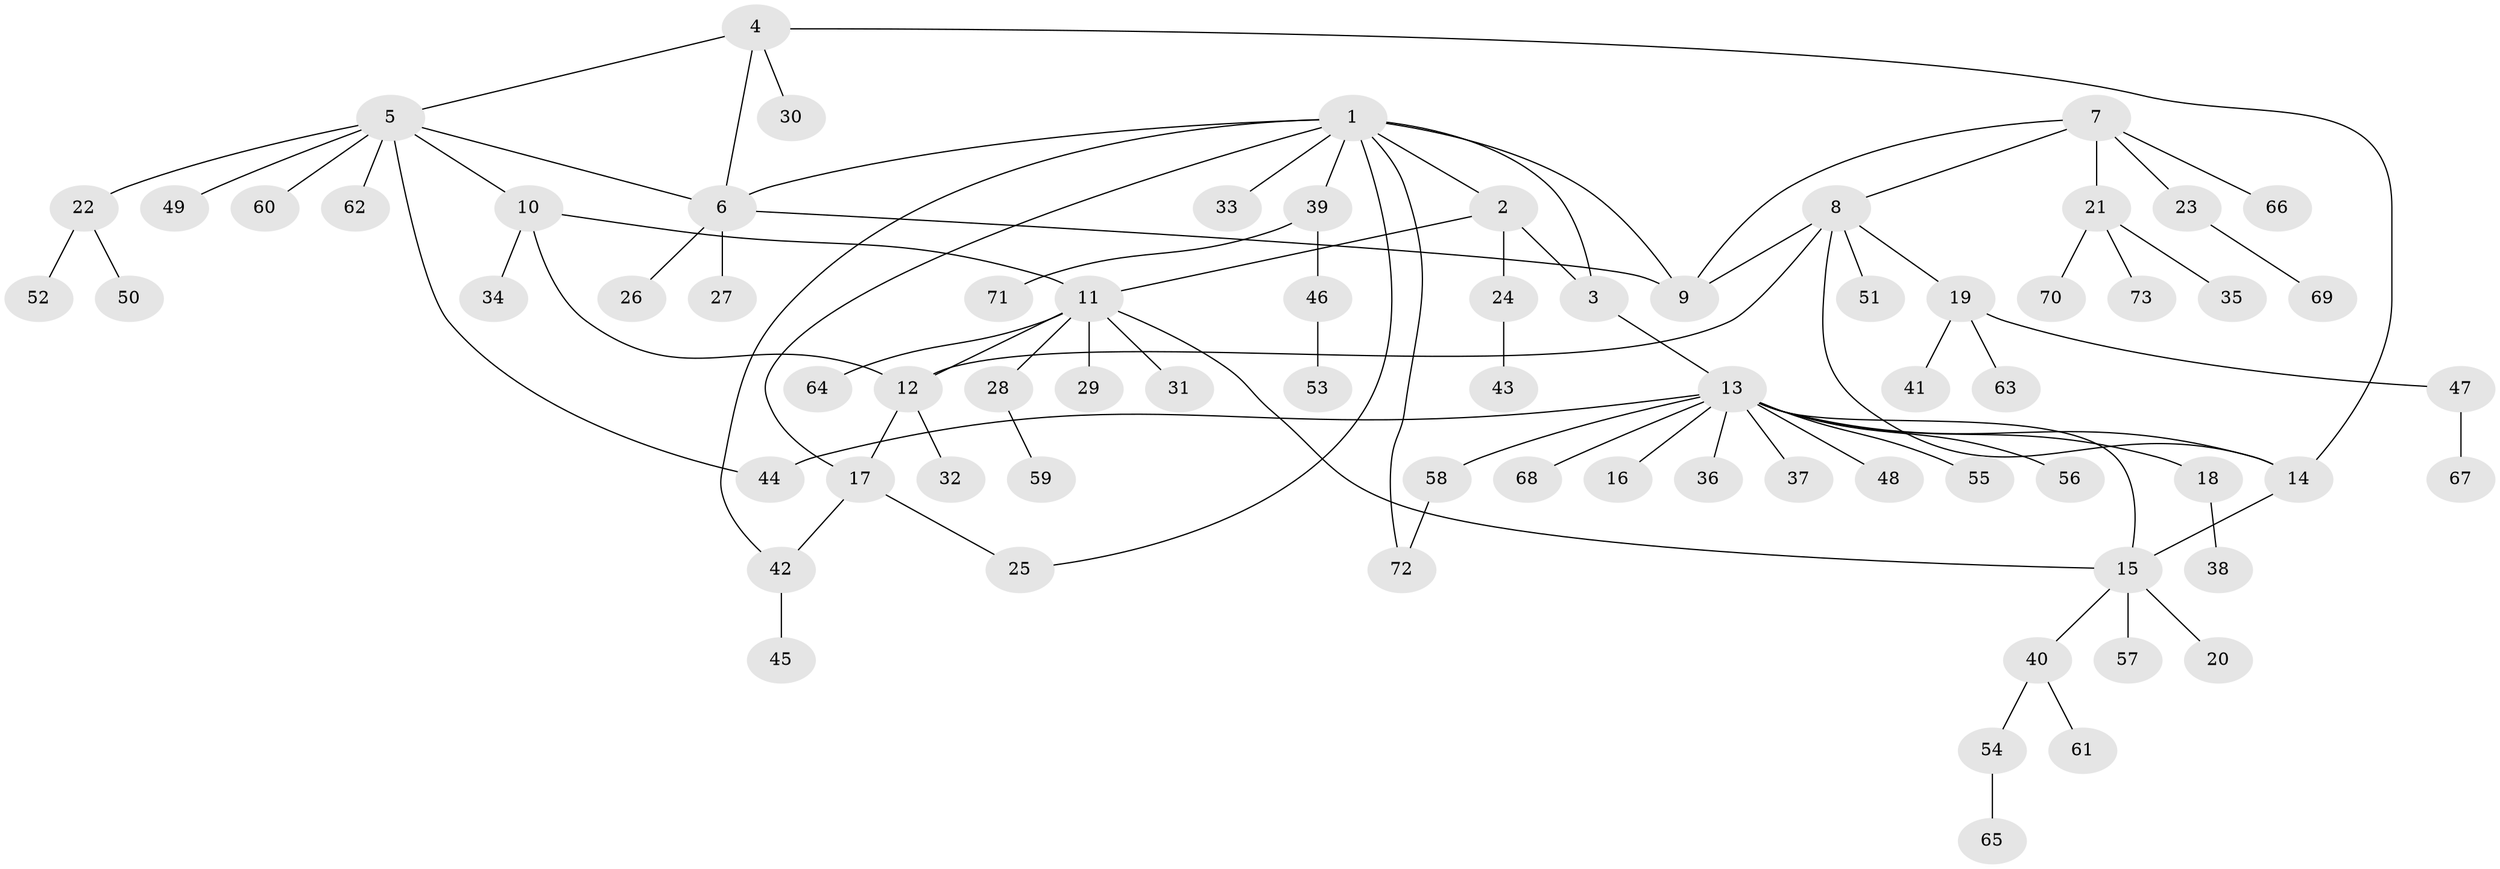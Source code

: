 // coarse degree distribution, {4: 0.1891891891891892, 3: 0.05405405405405406, 5: 0.05405405405405406, 6: 0.05405405405405406, 1: 0.4594594594594595, 2: 0.16216216216216217, 11: 0.02702702702702703}
// Generated by graph-tools (version 1.1) at 2025/37/03/04/25 23:37:34]
// undirected, 73 vertices, 88 edges
graph export_dot {
  node [color=gray90,style=filled];
  1;
  2;
  3;
  4;
  5;
  6;
  7;
  8;
  9;
  10;
  11;
  12;
  13;
  14;
  15;
  16;
  17;
  18;
  19;
  20;
  21;
  22;
  23;
  24;
  25;
  26;
  27;
  28;
  29;
  30;
  31;
  32;
  33;
  34;
  35;
  36;
  37;
  38;
  39;
  40;
  41;
  42;
  43;
  44;
  45;
  46;
  47;
  48;
  49;
  50;
  51;
  52;
  53;
  54;
  55;
  56;
  57;
  58;
  59;
  60;
  61;
  62;
  63;
  64;
  65;
  66;
  67;
  68;
  69;
  70;
  71;
  72;
  73;
  1 -- 2;
  1 -- 3;
  1 -- 6;
  1 -- 9;
  1 -- 17;
  1 -- 25;
  1 -- 33;
  1 -- 39;
  1 -- 42;
  1 -- 72;
  2 -- 3;
  2 -- 11;
  2 -- 24;
  3 -- 13;
  4 -- 5;
  4 -- 6;
  4 -- 14;
  4 -- 30;
  5 -- 6;
  5 -- 10;
  5 -- 22;
  5 -- 44;
  5 -- 49;
  5 -- 60;
  5 -- 62;
  6 -- 9;
  6 -- 26;
  6 -- 27;
  7 -- 8;
  7 -- 9;
  7 -- 21;
  7 -- 23;
  7 -- 66;
  8 -- 9;
  8 -- 12;
  8 -- 14;
  8 -- 19;
  8 -- 51;
  10 -- 11;
  10 -- 12;
  10 -- 34;
  11 -- 12;
  11 -- 15;
  11 -- 28;
  11 -- 29;
  11 -- 31;
  11 -- 64;
  12 -- 17;
  12 -- 32;
  13 -- 14;
  13 -- 15;
  13 -- 16;
  13 -- 18;
  13 -- 36;
  13 -- 37;
  13 -- 44;
  13 -- 48;
  13 -- 55;
  13 -- 56;
  13 -- 58;
  13 -- 68;
  14 -- 15;
  15 -- 20;
  15 -- 40;
  15 -- 57;
  17 -- 25;
  17 -- 42;
  18 -- 38;
  19 -- 41;
  19 -- 47;
  19 -- 63;
  21 -- 35;
  21 -- 70;
  21 -- 73;
  22 -- 50;
  22 -- 52;
  23 -- 69;
  24 -- 43;
  28 -- 59;
  39 -- 46;
  39 -- 71;
  40 -- 54;
  40 -- 61;
  42 -- 45;
  46 -- 53;
  47 -- 67;
  54 -- 65;
  58 -- 72;
}

